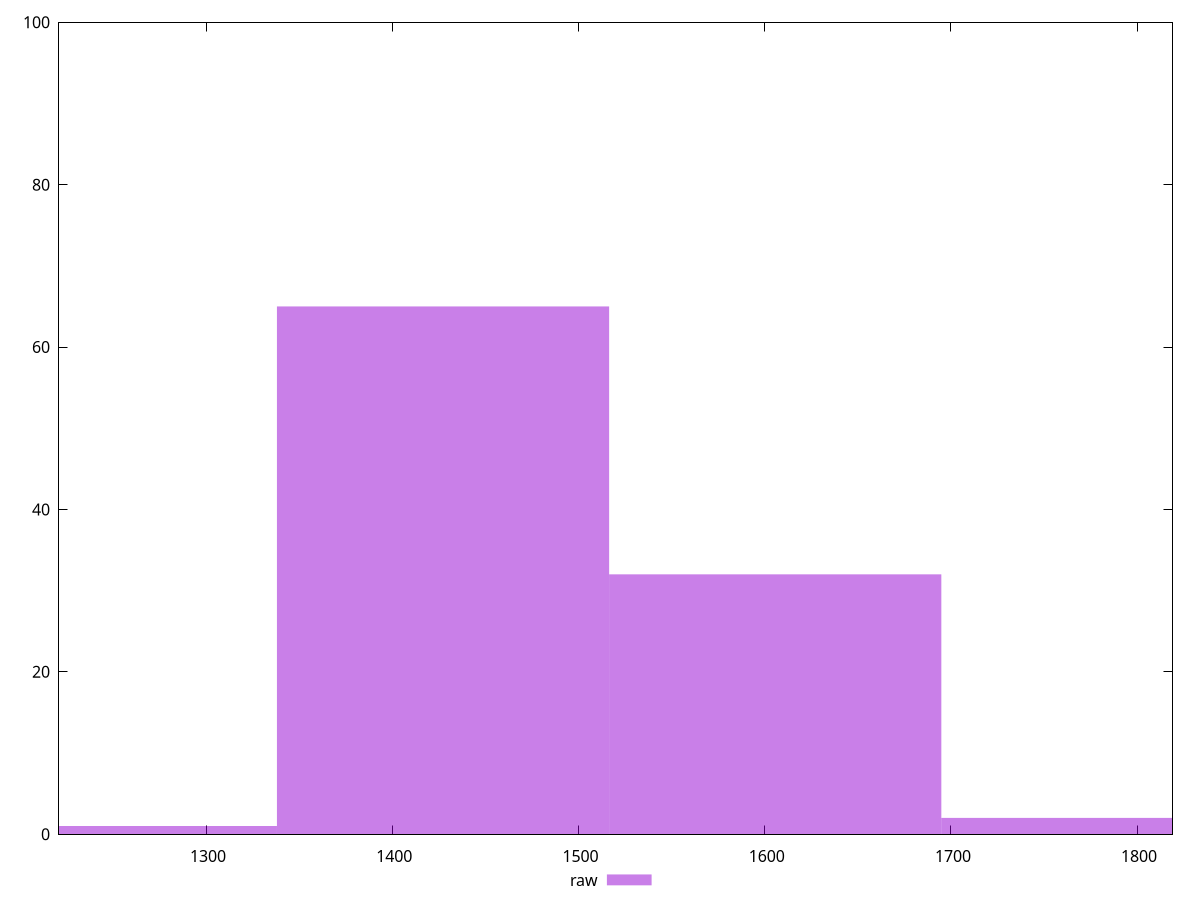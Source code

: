 reset

$raw <<EOF
1784.05734457484 2
1605.651610117356 32
1427.2458756598721 65
1248.8401412023882 1
EOF

set key outside below
set boxwidth 178.40573445748402
set xrange [1221:1819]
set yrange [0:100]
set trange [0:100]
set style fill transparent solid 0.5 noborder
set terminal svg size 640, 490 enhanced background rgb 'white'
set output "report_00017_2021-02-10T15-08-03.406Z/render-blocking-resources/samples/pages/raw/histogram.svg"

plot $raw title "raw" with boxes

reset
